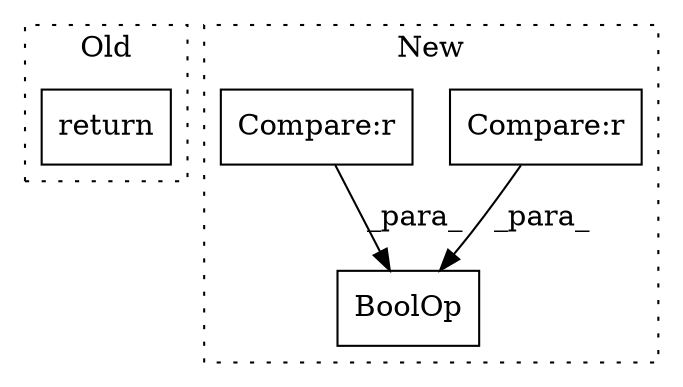 digraph G {
subgraph cluster0 {
1 [label="return" a="93" s="22658" l="7" shape="box"];
label = "Old";
style="dotted";
}
subgraph cluster1 {
2 [label="BoolOp" a="72" s="26440" l="55" shape="box"];
3 [label="Compare:r" a="40" s="26440" l="33" shape="box"];
4 [label="Compare:r" a="40" s="26478" l="17" shape="box"];
label = "New";
style="dotted";
}
3 -> 2 [label="_para_"];
4 -> 2 [label="_para_"];
}